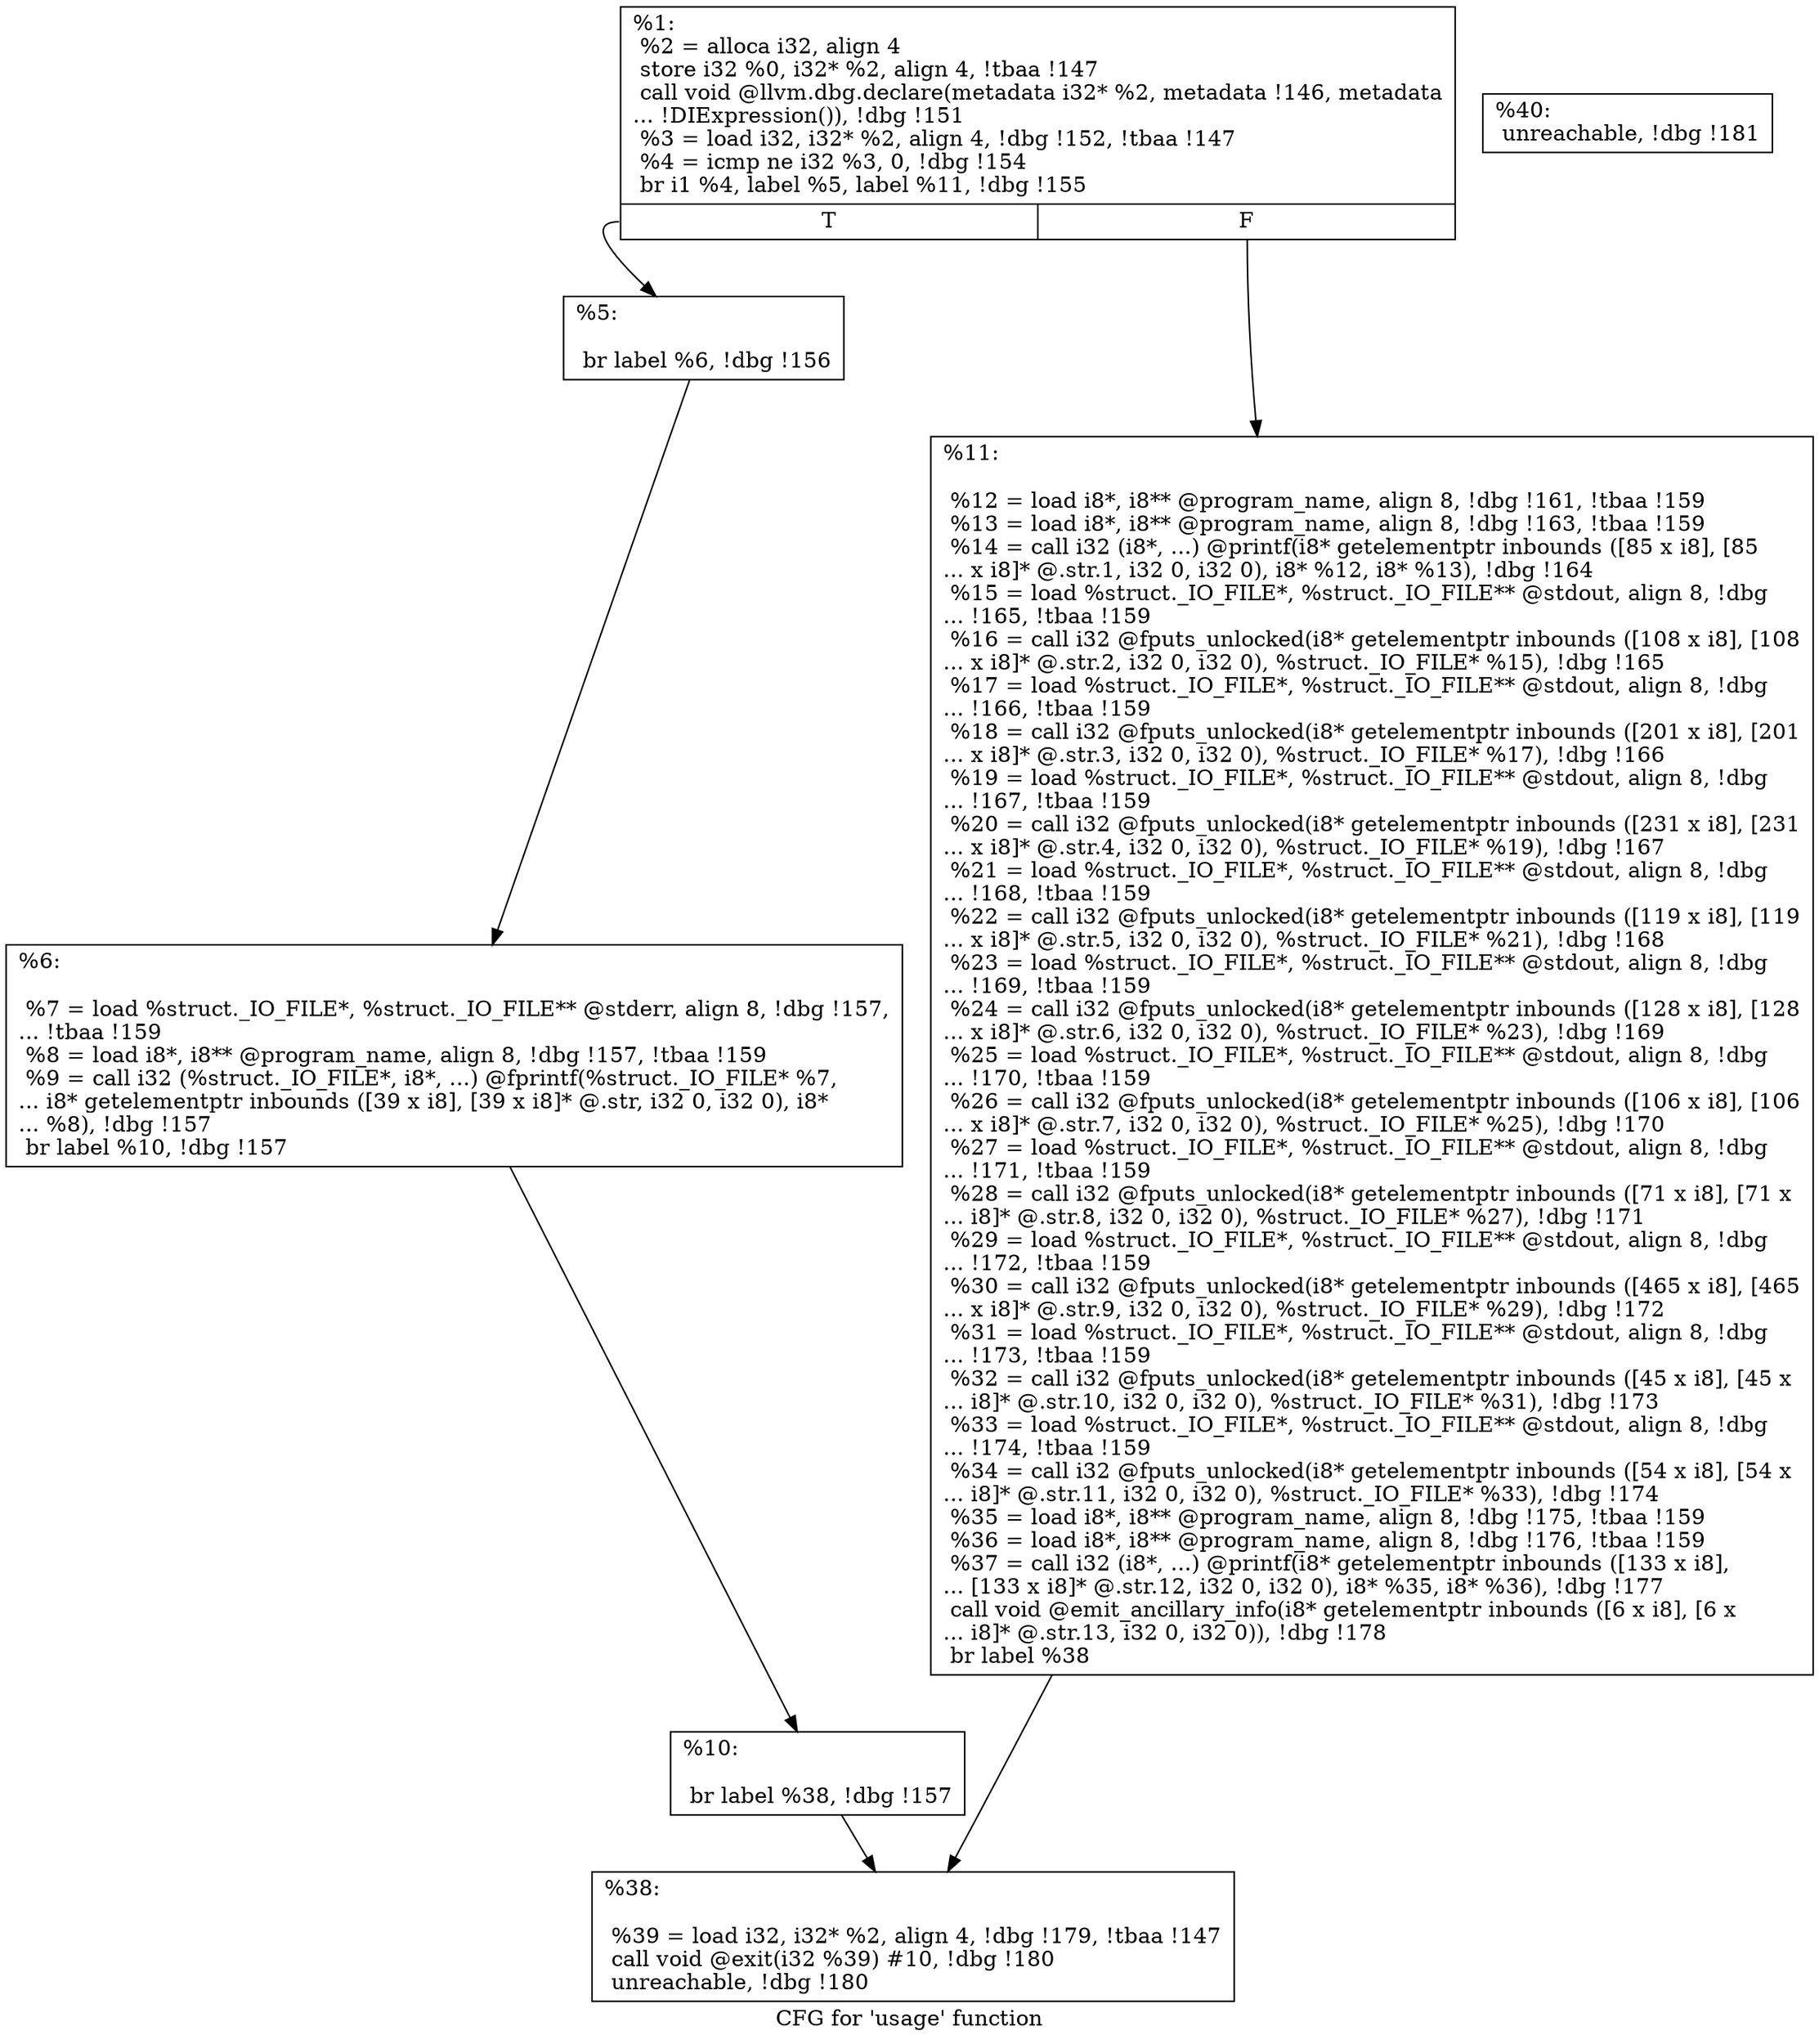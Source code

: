 digraph "CFG for 'usage' function" {
	label="CFG for 'usage' function";

	Node0x1973eb0 [shape=record,label="{%1:\l  %2 = alloca i32, align 4\l  store i32 %0, i32* %2, align 4, !tbaa !147\l  call void @llvm.dbg.declare(metadata i32* %2, metadata !146, metadata\l... !DIExpression()), !dbg !151\l  %3 = load i32, i32* %2, align 4, !dbg !152, !tbaa !147\l  %4 = icmp ne i32 %3, 0, !dbg !154\l  br i1 %4, label %5, label %11, !dbg !155\l|{<s0>T|<s1>F}}"];
	Node0x1973eb0:s0 -> Node0x1984b80;
	Node0x1973eb0:s1 -> Node0x1984c70;
	Node0x1984b80 [shape=record,label="{%5:\l\l  br label %6, !dbg !156\l}"];
	Node0x1984b80 -> Node0x1984bd0;
	Node0x1984bd0 [shape=record,label="{%6:\l\l  %7 = load %struct._IO_FILE*, %struct._IO_FILE** @stderr, align 8, !dbg !157,\l... !tbaa !159\l  %8 = load i8*, i8** @program_name, align 8, !dbg !157, !tbaa !159\l  %9 = call i32 (%struct._IO_FILE*, i8*, ...) @fprintf(%struct._IO_FILE* %7,\l... i8* getelementptr inbounds ([39 x i8], [39 x i8]* @.str, i32 0, i32 0), i8*\l... %8), !dbg !157\l  br label %10, !dbg !157\l}"];
	Node0x1984bd0 -> Node0x1984c20;
	Node0x1984c20 [shape=record,label="{%10:\l\l  br label %38, !dbg !157\l}"];
	Node0x1984c20 -> Node0x1984cc0;
	Node0x1984c70 [shape=record,label="{%11:\l\l  %12 = load i8*, i8** @program_name, align 8, !dbg !161, !tbaa !159\l  %13 = load i8*, i8** @program_name, align 8, !dbg !163, !tbaa !159\l  %14 = call i32 (i8*, ...) @printf(i8* getelementptr inbounds ([85 x i8], [85\l... x i8]* @.str.1, i32 0, i32 0), i8* %12, i8* %13), !dbg !164\l  %15 = load %struct._IO_FILE*, %struct._IO_FILE** @stdout, align 8, !dbg\l... !165, !tbaa !159\l  %16 = call i32 @fputs_unlocked(i8* getelementptr inbounds ([108 x i8], [108\l... x i8]* @.str.2, i32 0, i32 0), %struct._IO_FILE* %15), !dbg !165\l  %17 = load %struct._IO_FILE*, %struct._IO_FILE** @stdout, align 8, !dbg\l... !166, !tbaa !159\l  %18 = call i32 @fputs_unlocked(i8* getelementptr inbounds ([201 x i8], [201\l... x i8]* @.str.3, i32 0, i32 0), %struct._IO_FILE* %17), !dbg !166\l  %19 = load %struct._IO_FILE*, %struct._IO_FILE** @stdout, align 8, !dbg\l... !167, !tbaa !159\l  %20 = call i32 @fputs_unlocked(i8* getelementptr inbounds ([231 x i8], [231\l... x i8]* @.str.4, i32 0, i32 0), %struct._IO_FILE* %19), !dbg !167\l  %21 = load %struct._IO_FILE*, %struct._IO_FILE** @stdout, align 8, !dbg\l... !168, !tbaa !159\l  %22 = call i32 @fputs_unlocked(i8* getelementptr inbounds ([119 x i8], [119\l... x i8]* @.str.5, i32 0, i32 0), %struct._IO_FILE* %21), !dbg !168\l  %23 = load %struct._IO_FILE*, %struct._IO_FILE** @stdout, align 8, !dbg\l... !169, !tbaa !159\l  %24 = call i32 @fputs_unlocked(i8* getelementptr inbounds ([128 x i8], [128\l... x i8]* @.str.6, i32 0, i32 0), %struct._IO_FILE* %23), !dbg !169\l  %25 = load %struct._IO_FILE*, %struct._IO_FILE** @stdout, align 8, !dbg\l... !170, !tbaa !159\l  %26 = call i32 @fputs_unlocked(i8* getelementptr inbounds ([106 x i8], [106\l... x i8]* @.str.7, i32 0, i32 0), %struct._IO_FILE* %25), !dbg !170\l  %27 = load %struct._IO_FILE*, %struct._IO_FILE** @stdout, align 8, !dbg\l... !171, !tbaa !159\l  %28 = call i32 @fputs_unlocked(i8* getelementptr inbounds ([71 x i8], [71 x\l... i8]* @.str.8, i32 0, i32 0), %struct._IO_FILE* %27), !dbg !171\l  %29 = load %struct._IO_FILE*, %struct._IO_FILE** @stdout, align 8, !dbg\l... !172, !tbaa !159\l  %30 = call i32 @fputs_unlocked(i8* getelementptr inbounds ([465 x i8], [465\l... x i8]* @.str.9, i32 0, i32 0), %struct._IO_FILE* %29), !dbg !172\l  %31 = load %struct._IO_FILE*, %struct._IO_FILE** @stdout, align 8, !dbg\l... !173, !tbaa !159\l  %32 = call i32 @fputs_unlocked(i8* getelementptr inbounds ([45 x i8], [45 x\l... i8]* @.str.10, i32 0, i32 0), %struct._IO_FILE* %31), !dbg !173\l  %33 = load %struct._IO_FILE*, %struct._IO_FILE** @stdout, align 8, !dbg\l... !174, !tbaa !159\l  %34 = call i32 @fputs_unlocked(i8* getelementptr inbounds ([54 x i8], [54 x\l... i8]* @.str.11, i32 0, i32 0), %struct._IO_FILE* %33), !dbg !174\l  %35 = load i8*, i8** @program_name, align 8, !dbg !175, !tbaa !159\l  %36 = load i8*, i8** @program_name, align 8, !dbg !176, !tbaa !159\l  %37 = call i32 (i8*, ...) @printf(i8* getelementptr inbounds ([133 x i8],\l... [133 x i8]* @.str.12, i32 0, i32 0), i8* %35, i8* %36), !dbg !177\l  call void @emit_ancillary_info(i8* getelementptr inbounds ([6 x i8], [6 x\l... i8]* @.str.13, i32 0, i32 0)), !dbg !178\l  br label %38\l}"];
	Node0x1984c70 -> Node0x1984cc0;
	Node0x1984cc0 [shape=record,label="{%38:\l\l  %39 = load i32, i32* %2, align 4, !dbg !179, !tbaa !147\l  call void @exit(i32 %39) #10, !dbg !180\l  unreachable, !dbg !180\l}"];
	Node0x1984d10 [shape=record,label="{%40:                                                  \l  unreachable, !dbg !181\l}"];
}
